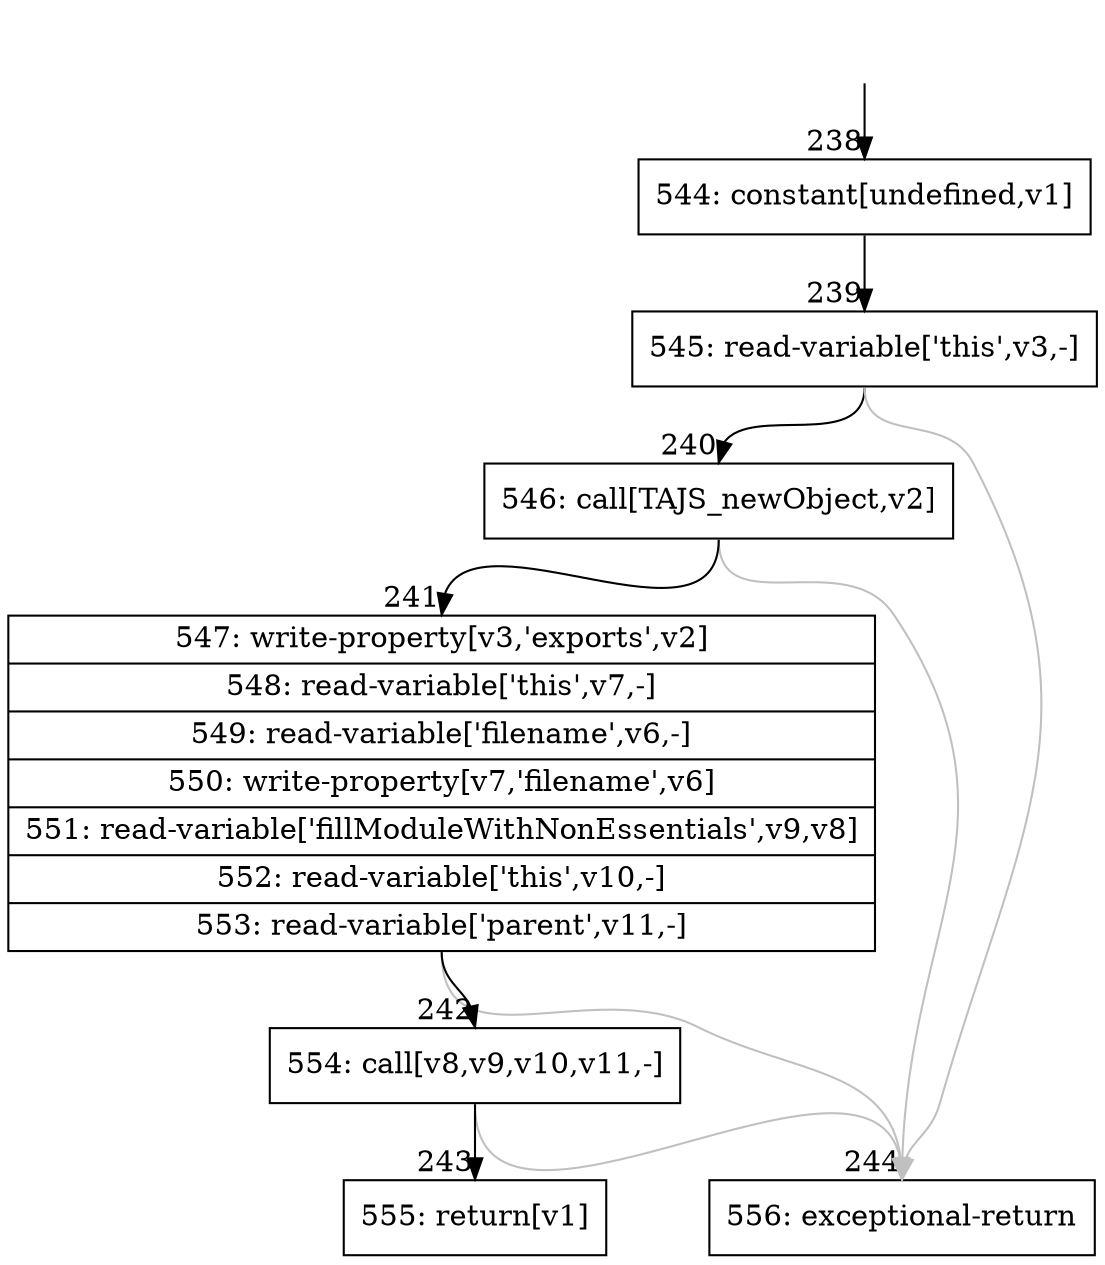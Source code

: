 digraph {
rankdir="TD"
BB_entry22[shape=none,label=""];
BB_entry22 -> BB238 [tailport=s, headport=n, headlabel="    238"]
BB238 [shape=record label="{544: constant[undefined,v1]}" ] 
BB238 -> BB239 [tailport=s, headport=n, headlabel="      239"]
BB239 [shape=record label="{545: read-variable['this',v3,-]}" ] 
BB239 -> BB240 [tailport=s, headport=n, headlabel="      240"]
BB239 -> BB244 [tailport=s, headport=n, color=gray, headlabel="      244"]
BB240 [shape=record label="{546: call[TAJS_newObject,v2]}" ] 
BB240 -> BB241 [tailport=s, headport=n, headlabel="      241"]
BB240 -> BB244 [tailport=s, headport=n, color=gray]
BB241 [shape=record label="{547: write-property[v3,'exports',v2]|548: read-variable['this',v7,-]|549: read-variable['filename',v6,-]|550: write-property[v7,'filename',v6]|551: read-variable['fillModuleWithNonEssentials',v9,v8]|552: read-variable['this',v10,-]|553: read-variable['parent',v11,-]}" ] 
BB241 -> BB242 [tailport=s, headport=n, headlabel="      242"]
BB241 -> BB244 [tailport=s, headport=n, color=gray]
BB242 [shape=record label="{554: call[v8,v9,v10,v11,-]}" ] 
BB242 -> BB243 [tailport=s, headport=n, headlabel="      243"]
BB242 -> BB244 [tailport=s, headport=n, color=gray]
BB243 [shape=record label="{555: return[v1]}" ] 
BB244 [shape=record label="{556: exceptional-return}" ] 
}
